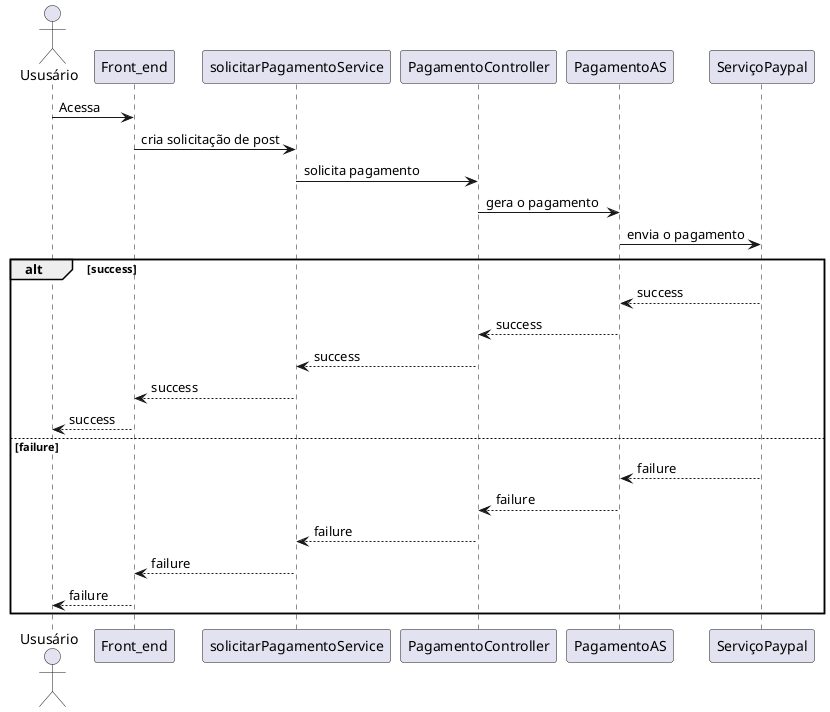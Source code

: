 @startuml C4_Elements
    actor Ususário
    
    Ususário -> Front_end: Acessa
    Front_end -> solicitarPagamentoService: cria solicitação de post
    solicitarPagamentoService -> PagamentoController: solicita pagamento
    PagamentoController -> PagamentoAS: gera o pagamento
    PagamentoAS -> ServiçoPaypal: envia o pagamento
    alt success
        PagamentoAS <-- ServiçoPaypal: success
        PagamentoController <-- PagamentoAS: success
        solicitarPagamentoService <-- PagamentoController: success
        Front_end <-- solicitarPagamentoService: success        
        Ususário <-- Front_end: success
    else failure
        PagamentoAS <-- ServiçoPaypal: failure
        PagamentoController <-- PagamentoAS: failure
        solicitarPagamentoService <-- PagamentoController: failure        
        Front_end <-- solicitarPagamentoService: failure        
        Ususário <-- Front_end: failure
    end
@enduml